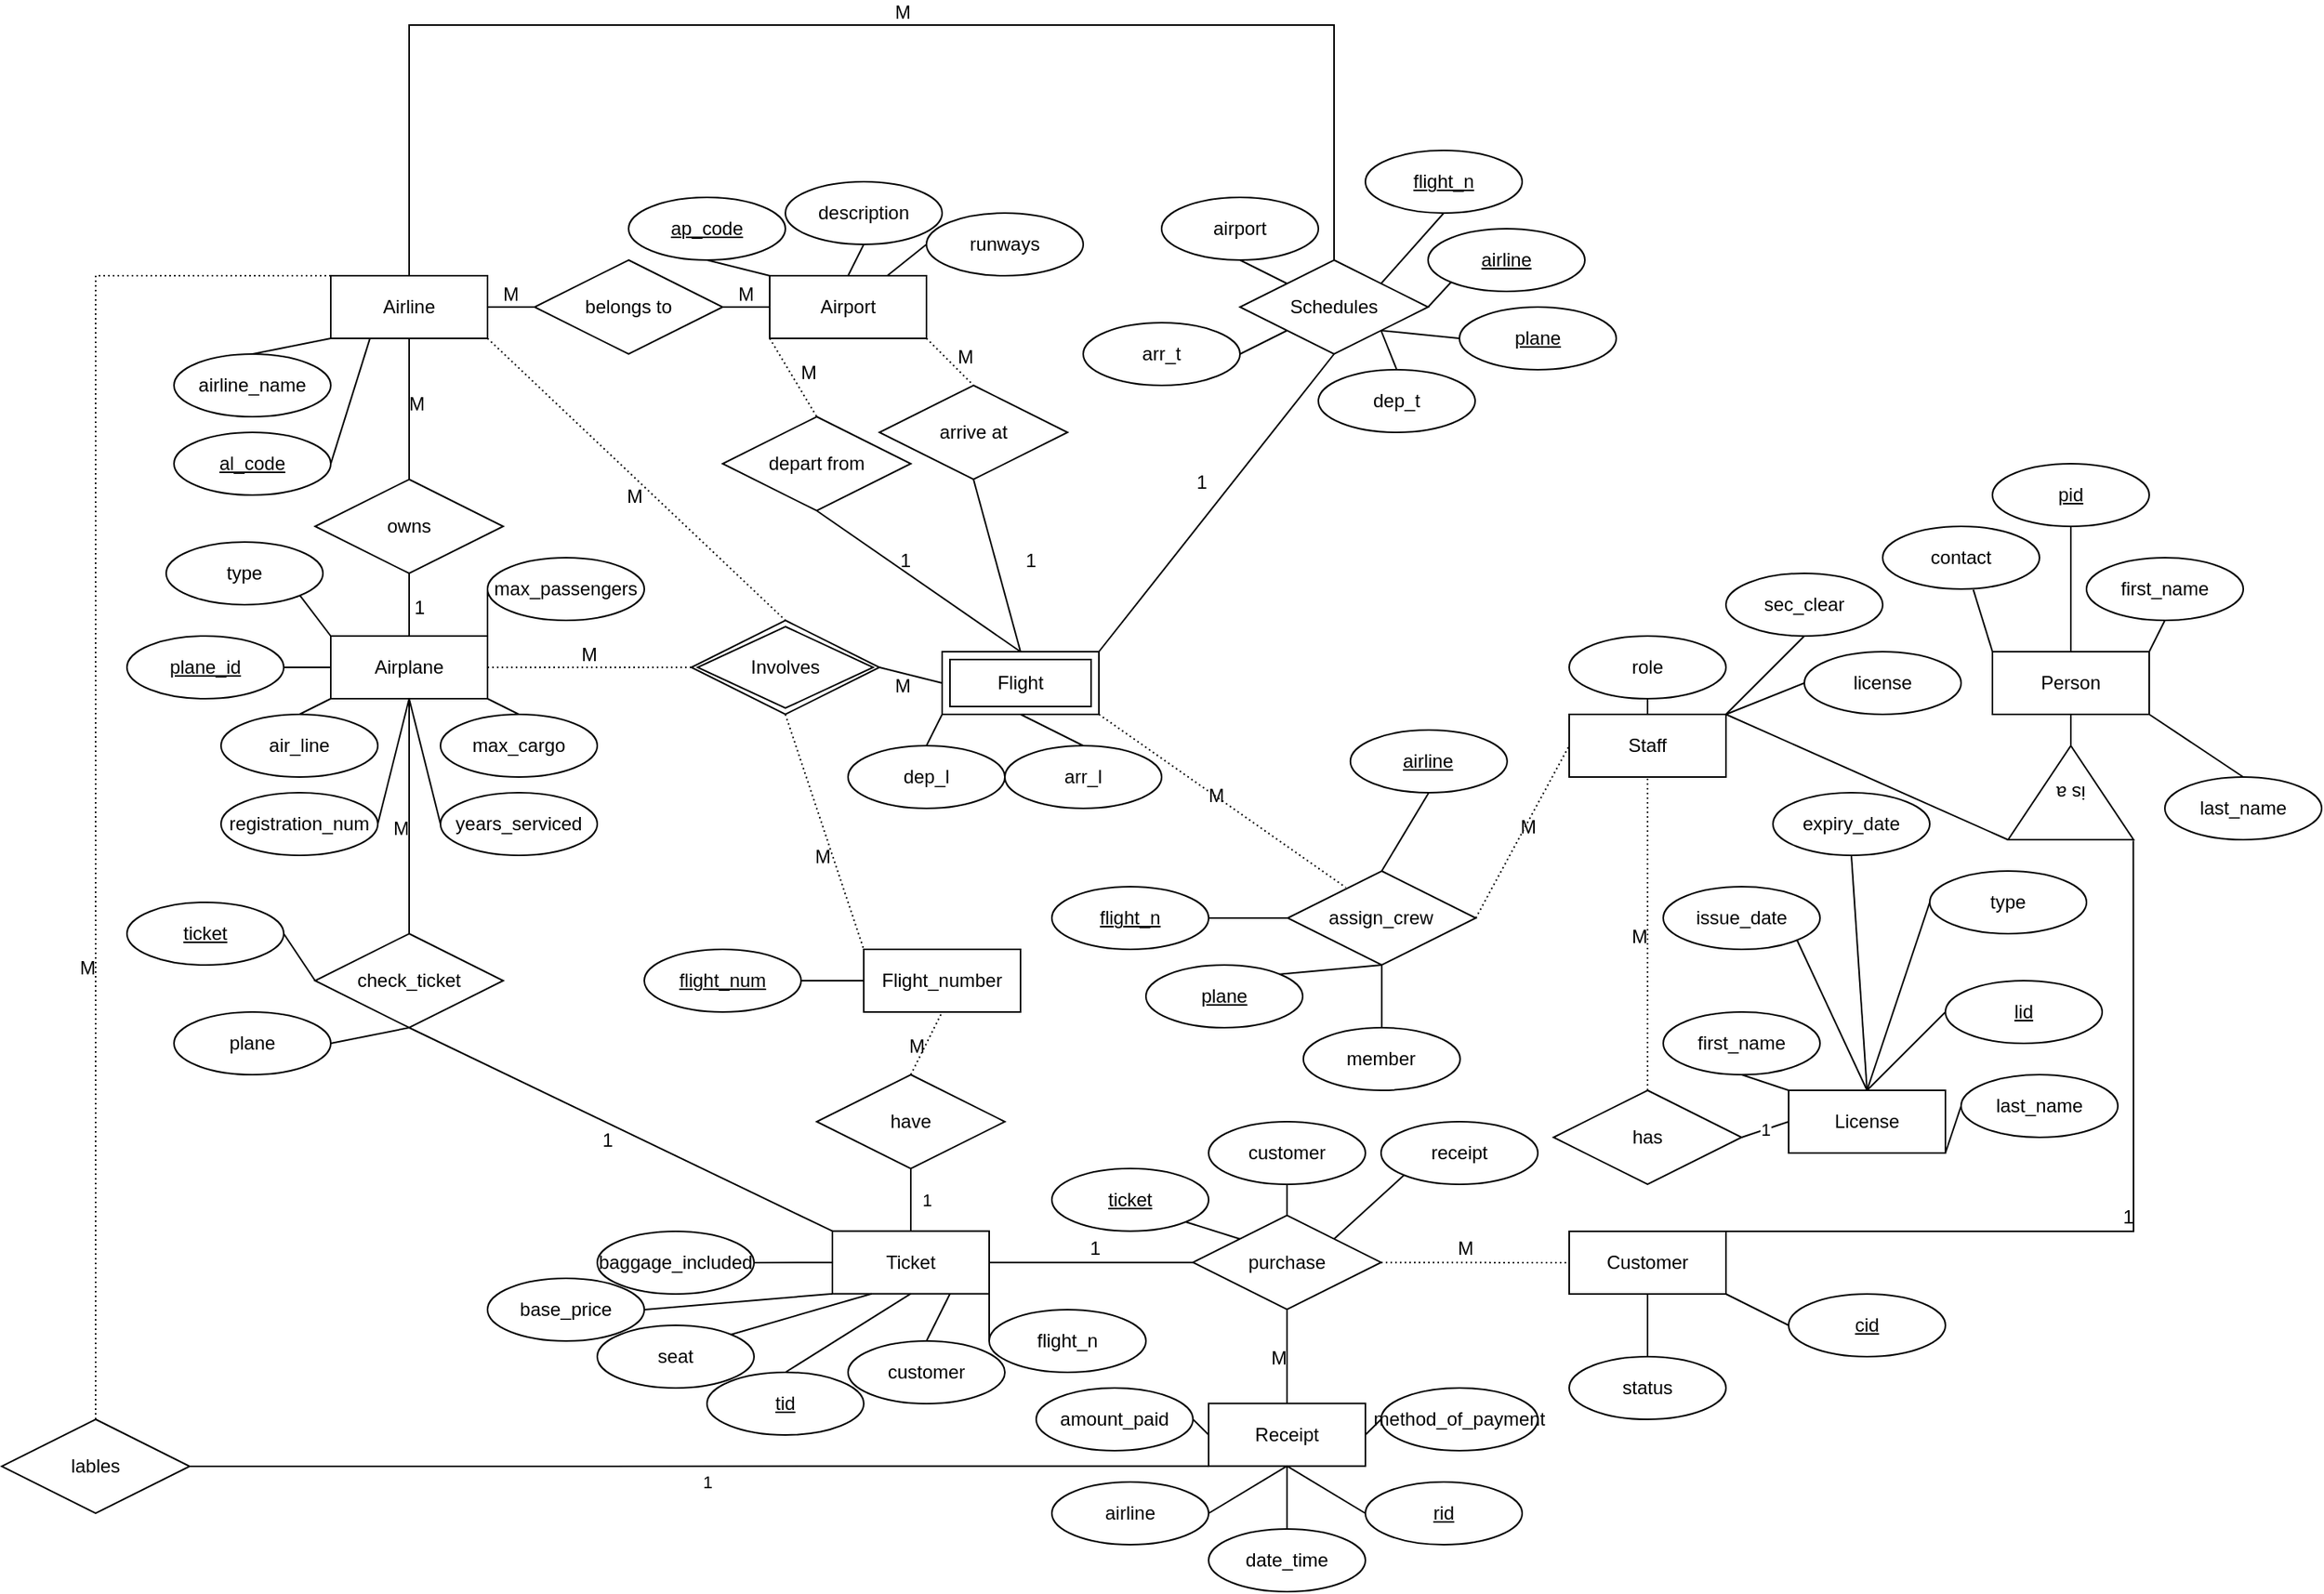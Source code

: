 <mxfile version="20.8.20" type="github">
  <diagram id="R2lEEEUBdFMjLlhIrx00" name="Page-1">
    <mxGraphModel dx="1826" dy="527" grid="1" gridSize="10" guides="1" tooltips="1" connect="1" arrows="1" fold="1" page="1" pageScale="1" pageWidth="850" pageHeight="1100" math="0" shadow="0" extFonts="Permanent Marker^https://fonts.googleapis.com/css?family=Permanent+Marker">
      <root>
        <mxCell id="0" />
        <mxCell id="1" parent="0" />
        <mxCell id="DPA5Kg4C4uu_E68mrYAT-11" value="Airline" style="whiteSpace=wrap;html=1;align=center;" vertex="1" parent="1">
          <mxGeometry x="-370" y="440" width="100" height="40" as="geometry" />
        </mxCell>
        <mxCell id="DPA5Kg4C4uu_E68mrYAT-13" value="Receipt" style="whiteSpace=wrap;html=1;align=center;" vertex="1" parent="1">
          <mxGeometry x="190" y="1159.85" width="100" height="40" as="geometry" />
        </mxCell>
        <mxCell id="DPA5Kg4C4uu_E68mrYAT-14" value="Airplane" style="whiteSpace=wrap;html=1;align=center;" vertex="1" parent="1">
          <mxGeometry x="-370" y="670" width="100" height="40" as="geometry" />
        </mxCell>
        <mxCell id="DPA5Kg4C4uu_E68mrYAT-15" value="Ticket" style="whiteSpace=wrap;html=1;align=center;" vertex="1" parent="1">
          <mxGeometry x="-50" y="1049.85" width="100" height="40" as="geometry" />
        </mxCell>
        <mxCell id="DPA5Kg4C4uu_E68mrYAT-17" value="Staff" style="whiteSpace=wrap;html=1;align=center;" vertex="1" parent="1">
          <mxGeometry x="420" y="720" width="100" height="40" as="geometry" />
        </mxCell>
        <mxCell id="DPA5Kg4C4uu_E68mrYAT-18" value="Person" style="whiteSpace=wrap;html=1;align=center;" vertex="1" parent="1">
          <mxGeometry x="690" y="680" width="100" height="40" as="geometry" />
        </mxCell>
        <mxCell id="DPA5Kg4C4uu_E68mrYAT-19" value="Customer" style="whiteSpace=wrap;html=1;align=center;" vertex="1" parent="1">
          <mxGeometry x="420" y="1050" width="100" height="40" as="geometry" />
        </mxCell>
        <mxCell id="DPA5Kg4C4uu_E68mrYAT-20" value="License" style="whiteSpace=wrap;html=1;align=center;" vertex="1" parent="1">
          <mxGeometry x="560" y="960" width="100" height="40" as="geometry" />
        </mxCell>
        <mxCell id="DPA5Kg4C4uu_E68mrYAT-21" value="is a" style="triangle;whiteSpace=wrap;html=1;direction=south;rotation=-180;" vertex="1" parent="1">
          <mxGeometry x="700" y="740" width="80" height="60" as="geometry" />
        </mxCell>
        <mxCell id="DPA5Kg4C4uu_E68mrYAT-22" value="" style="endArrow=none;html=1;rounded=0;exitX=0.5;exitY=1;exitDx=0;exitDy=0;entryX=1;entryY=0.5;entryDx=0;entryDy=0;" edge="1" parent="1" source="DPA5Kg4C4uu_E68mrYAT-18" target="DPA5Kg4C4uu_E68mrYAT-21">
          <mxGeometry relative="1" as="geometry">
            <mxPoint x="740" y="710" as="sourcePoint" />
            <mxPoint x="690" y="840" as="targetPoint" />
          </mxGeometry>
        </mxCell>
        <mxCell id="DPA5Kg4C4uu_E68mrYAT-23" value="" style="endArrow=none;html=1;rounded=0;exitX=1;exitY=0;exitDx=0;exitDy=0;entryX=-0.01;entryY=0.998;entryDx=0;entryDy=0;entryPerimeter=0;" edge="1" parent="1" source="DPA5Kg4C4uu_E68mrYAT-19" target="DPA5Kg4C4uu_E68mrYAT-21">
          <mxGeometry relative="1" as="geometry">
            <mxPoint x="540" y="898.89" as="sourcePoint" />
            <mxPoint x="700" y="898.89" as="targetPoint" />
            <Array as="points">
              <mxPoint x="780" y="1050" />
            </Array>
          </mxGeometry>
        </mxCell>
        <mxCell id="DPA5Kg4C4uu_E68mrYAT-27" value="" style="endArrow=none;html=1;rounded=0;entryX=1;entryY=0;entryDx=0;entryDy=0;exitX=0;exitY=-0.002;exitDx=0;exitDy=0;exitPerimeter=0;" edge="1" parent="1" source="DPA5Kg4C4uu_E68mrYAT-21" target="DPA5Kg4C4uu_E68mrYAT-17">
          <mxGeometry relative="1" as="geometry">
            <mxPoint x="790" y="719.05" as="sourcePoint" />
            <mxPoint x="950" y="719.05" as="targetPoint" />
          </mxGeometry>
        </mxCell>
        <mxCell id="DPA5Kg4C4uu_E68mrYAT-29" value="" style="endArrow=none;html=1;rounded=0;dashed=1;dashPattern=1 2;entryX=0.5;entryY=1;entryDx=0;entryDy=0;exitX=0.5;exitY=0;exitDx=0;exitDy=0;" edge="1" parent="1" source="DPA5Kg4C4uu_E68mrYAT-31" target="DPA5Kg4C4uu_E68mrYAT-17">
          <mxGeometry relative="1" as="geometry">
            <mxPoint x="90" y="990" as="sourcePoint" />
            <mxPoint x="250" y="990" as="targetPoint" />
          </mxGeometry>
        </mxCell>
        <mxCell id="DPA5Kg4C4uu_E68mrYAT-30" value="M" style="resizable=0;html=1;align=right;verticalAlign=bottom;" connectable="0" vertex="1" parent="DPA5Kg4C4uu_E68mrYAT-29">
          <mxGeometry x="1" relative="1" as="geometry">
            <mxPoint y="110" as="offset" />
          </mxGeometry>
        </mxCell>
        <mxCell id="DPA5Kg4C4uu_E68mrYAT-31" value="has" style="shape=rhombus;perimeter=rhombusPerimeter;whiteSpace=wrap;html=1;align=center;" vertex="1" parent="1">
          <mxGeometry x="410" y="960" width="120" height="60" as="geometry" />
        </mxCell>
        <mxCell id="DPA5Kg4C4uu_E68mrYAT-37" value="1" style="endArrow=none;html=1;rounded=0;entryX=1;entryY=0.5;entryDx=0;entryDy=0;exitX=0;exitY=0.5;exitDx=0;exitDy=0;" edge="1" parent="1" source="DPA5Kg4C4uu_E68mrYAT-20" target="DPA5Kg4C4uu_E68mrYAT-31">
          <mxGeometry relative="1" as="geometry">
            <mxPoint x="170" y="1050" as="sourcePoint" />
            <mxPoint x="330" y="1050" as="targetPoint" />
          </mxGeometry>
        </mxCell>
        <mxCell id="DPA5Kg4C4uu_E68mrYAT-38" value="1" style="resizable=0;html=1;align=right;verticalAlign=bottom;" connectable="0" vertex="1" parent="DPA5Kg4C4uu_E68mrYAT-37">
          <mxGeometry x="1" relative="1" as="geometry">
            <mxPoint x="250" y="60" as="offset" />
          </mxGeometry>
        </mxCell>
        <mxCell id="DPA5Kg4C4uu_E68mrYAT-42" value="owns" style="shape=rhombus;perimeter=rhombusPerimeter;whiteSpace=wrap;html=1;align=center;" vertex="1" parent="1">
          <mxGeometry x="-380" y="570" width="120" height="60" as="geometry" />
        </mxCell>
        <mxCell id="DPA5Kg4C4uu_E68mrYAT-43" value="" style="endArrow=none;html=1;rounded=0;entryX=0.5;entryY=1;entryDx=0;entryDy=0;exitX=0.5;exitY=0;exitDx=0;exitDy=0;" edge="1" parent="1" source="DPA5Kg4C4uu_E68mrYAT-14" target="DPA5Kg4C4uu_E68mrYAT-42">
          <mxGeometry relative="1" as="geometry">
            <mxPoint x="140" y="680" as="sourcePoint" />
            <mxPoint x="-70" y="570" as="targetPoint" />
          </mxGeometry>
        </mxCell>
        <mxCell id="DPA5Kg4C4uu_E68mrYAT-44" value="1" style="resizable=0;html=1;align=right;verticalAlign=bottom;" connectable="0" vertex="1" parent="DPA5Kg4C4uu_E68mrYAT-43">
          <mxGeometry x="1" relative="1" as="geometry">
            <mxPoint x="10" y="30" as="offset" />
          </mxGeometry>
        </mxCell>
        <mxCell id="DPA5Kg4C4uu_E68mrYAT-47" value="" style="endArrow=none;html=1;rounded=0;exitX=1;exitY=0.5;exitDx=0;exitDy=0;entryX=0;entryY=0.5;entryDx=0;entryDy=0;" edge="1" parent="1" source="DPA5Kg4C4uu_E68mrYAT-195" target="DPA5Kg4C4uu_E68mrYAT-196">
          <mxGeometry relative="1" as="geometry">
            <mxPoint x="-60" y="70" as="sourcePoint" />
            <mxPoint x="100" y="70" as="targetPoint" />
          </mxGeometry>
        </mxCell>
        <mxCell id="DPA5Kg4C4uu_E68mrYAT-48" value="M" style="resizable=0;html=1;align=right;verticalAlign=bottom;" connectable="0" vertex="1" parent="DPA5Kg4C4uu_E68mrYAT-47">
          <mxGeometry x="1" relative="1" as="geometry">
            <mxPoint x="-10" as="offset" />
          </mxGeometry>
        </mxCell>
        <mxCell id="DPA5Kg4C4uu_E68mrYAT-54" value="" style="endArrow=none;html=1;rounded=0;entryX=0.5;entryY=0;entryDx=0;entryDy=0;exitX=0.5;exitY=1;exitDx=0;exitDy=0;" edge="1" parent="1" source="DPA5Kg4C4uu_E68mrYAT-11" target="DPA5Kg4C4uu_E68mrYAT-42">
          <mxGeometry relative="1" as="geometry">
            <mxPoint x="-480" y="530" as="sourcePoint" />
            <mxPoint x="-510" y="620" as="targetPoint" />
          </mxGeometry>
        </mxCell>
        <mxCell id="DPA5Kg4C4uu_E68mrYAT-55" value="M" style="resizable=0;html=1;align=right;verticalAlign=bottom;" connectable="0" vertex="1" parent="DPA5Kg4C4uu_E68mrYAT-54">
          <mxGeometry x="1" relative="1" as="geometry">
            <mxPoint x="10" y="-40" as="offset" />
          </mxGeometry>
        </mxCell>
        <mxCell id="DPA5Kg4C4uu_E68mrYAT-58" value="check_ticket" style="shape=rhombus;perimeter=rhombusPerimeter;whiteSpace=wrap;html=1;align=center;" vertex="1" parent="1">
          <mxGeometry x="-380" y="860" width="120" height="60" as="geometry" />
        </mxCell>
        <mxCell id="DPA5Kg4C4uu_E68mrYAT-64" value="" style="endArrow=none;html=1;rounded=0;entryX=0.5;entryY=1;entryDx=0;entryDy=0;exitX=0.5;exitY=0;exitDx=0;exitDy=0;" edge="1" parent="1" source="DPA5Kg4C4uu_E68mrYAT-58" target="DPA5Kg4C4uu_E68mrYAT-14">
          <mxGeometry relative="1" as="geometry">
            <mxPoint x="110" y="420" as="sourcePoint" />
            <mxPoint x="-85" y="590" as="targetPoint" />
          </mxGeometry>
        </mxCell>
        <mxCell id="DPA5Kg4C4uu_E68mrYAT-65" value="M" style="resizable=0;html=1;align=right;verticalAlign=bottom;" connectable="0" vertex="1" parent="DPA5Kg4C4uu_E68mrYAT-64">
          <mxGeometry x="1" relative="1" as="geometry">
            <mxPoint y="91" as="offset" />
          </mxGeometry>
        </mxCell>
        <mxCell id="DPA5Kg4C4uu_E68mrYAT-86" value="purchase" style="shape=rhombus;perimeter=rhombusPerimeter;whiteSpace=wrap;html=1;align=center;" vertex="1" parent="1">
          <mxGeometry x="180" y="1039.85" width="120" height="60" as="geometry" />
        </mxCell>
        <mxCell id="DPA5Kg4C4uu_E68mrYAT-89" value="" style="endArrow=none;html=1;rounded=0;dashed=1;dashPattern=1 2;exitX=1;exitY=0.5;exitDx=0;exitDy=0;entryX=0;entryY=0.5;entryDx=0;entryDy=0;" edge="1" parent="1" source="DPA5Kg4C4uu_E68mrYAT-86" target="DPA5Kg4C4uu_E68mrYAT-19">
          <mxGeometry relative="1" as="geometry">
            <mxPoint x="450" y="1180" as="sourcePoint" />
            <mxPoint x="530" y="1130" as="targetPoint" />
          </mxGeometry>
        </mxCell>
        <mxCell id="DPA5Kg4C4uu_E68mrYAT-90" value="M" style="resizable=0;html=1;align=right;verticalAlign=bottom;" connectable="0" vertex="1" parent="DPA5Kg4C4uu_E68mrYAT-89">
          <mxGeometry x="1" relative="1" as="geometry">
            <mxPoint x="-60" as="offset" />
          </mxGeometry>
        </mxCell>
        <mxCell id="DPA5Kg4C4uu_E68mrYAT-91" value="" style="endArrow=none;html=1;rounded=0;exitX=0.5;exitY=1;exitDx=0;exitDy=0;entryX=0.5;entryY=0;entryDx=0;entryDy=0;" edge="1" parent="1" source="DPA5Kg4C4uu_E68mrYAT-86" target="DPA5Kg4C4uu_E68mrYAT-13">
          <mxGeometry relative="1" as="geometry">
            <mxPoint x="-190" y="1009.85" as="sourcePoint" />
            <mxPoint x="-190" y="1049.85" as="targetPoint" />
          </mxGeometry>
        </mxCell>
        <mxCell id="DPA5Kg4C4uu_E68mrYAT-92" value="M" style="resizable=0;html=1;align=right;verticalAlign=bottom;" connectable="0" vertex="1" parent="DPA5Kg4C4uu_E68mrYAT-91">
          <mxGeometry x="1" relative="1" as="geometry">
            <mxPoint y="-20" as="offset" />
          </mxGeometry>
        </mxCell>
        <mxCell id="DPA5Kg4C4uu_E68mrYAT-99" value="" style="endArrow=none;html=1;rounded=0;exitX=0;exitY=0.5;exitDx=0;exitDy=0;entryX=1;entryY=0.5;entryDx=0;entryDy=0;" edge="1" parent="1" source="DPA5Kg4C4uu_E68mrYAT-195" target="DPA5Kg4C4uu_E68mrYAT-11">
          <mxGeometry relative="1" as="geometry">
            <mxPoint x="290" y="-100" as="sourcePoint" />
            <mxPoint x="-490" y="120" as="targetPoint" />
          </mxGeometry>
        </mxCell>
        <mxCell id="DPA5Kg4C4uu_E68mrYAT-100" value="M" style="resizable=0;html=1;align=right;verticalAlign=bottom;" connectable="0" vertex="1" parent="DPA5Kg4C4uu_E68mrYAT-99">
          <mxGeometry x="1" relative="1" as="geometry">
            <mxPoint x="20" as="offset" />
          </mxGeometry>
        </mxCell>
        <mxCell id="DPA5Kg4C4uu_E68mrYAT-114" value="lid" style="ellipse;whiteSpace=wrap;html=1;align=center;fontStyle=4;" vertex="1" parent="1">
          <mxGeometry x="660" y="890" width="100" height="40" as="geometry" />
        </mxCell>
        <mxCell id="DPA5Kg4C4uu_E68mrYAT-115" value="pid" style="ellipse;whiteSpace=wrap;html=1;align=center;fontStyle=4;" vertex="1" parent="1">
          <mxGeometry x="690" y="560" width="100" height="40" as="geometry" />
        </mxCell>
        <mxCell id="DPA5Kg4C4uu_E68mrYAT-116" value="first_name" style="ellipse;whiteSpace=wrap;html=1;align=center;" vertex="1" parent="1">
          <mxGeometry x="480" y="910" width="100" height="40" as="geometry" />
        </mxCell>
        <mxCell id="DPA5Kg4C4uu_E68mrYAT-117" value="last_name" style="ellipse;whiteSpace=wrap;html=1;align=center;" vertex="1" parent="1">
          <mxGeometry x="670" y="950" width="100" height="40" as="geometry" />
        </mxCell>
        <mxCell id="DPA5Kg4C4uu_E68mrYAT-118" value="type" style="ellipse;whiteSpace=wrap;html=1;align=center;" vertex="1" parent="1">
          <mxGeometry x="650" y="820" width="100" height="40" as="geometry" />
        </mxCell>
        <mxCell id="DPA5Kg4C4uu_E68mrYAT-119" value="expiry_date" style="ellipse;whiteSpace=wrap;html=1;align=center;" vertex="1" parent="1">
          <mxGeometry x="550" y="770" width="100" height="40" as="geometry" />
        </mxCell>
        <mxCell id="DPA5Kg4C4uu_E68mrYAT-120" value="issue_date" style="ellipse;whiteSpace=wrap;html=1;align=center;" vertex="1" parent="1">
          <mxGeometry x="480" y="830" width="100" height="40" as="geometry" />
        </mxCell>
        <mxCell id="DPA5Kg4C4uu_E68mrYAT-121" value="" style="endArrow=none;html=1;rounded=0;entryX=0.5;entryY=0;entryDx=0;entryDy=0;exitX=1;exitY=1;exitDx=0;exitDy=0;" edge="1" parent="1" source="DPA5Kg4C4uu_E68mrYAT-120" target="DPA5Kg4C4uu_E68mrYAT-20">
          <mxGeometry relative="1" as="geometry">
            <mxPoint x="530" y="870" as="sourcePoint" />
            <mxPoint x="440" y="870" as="targetPoint" />
          </mxGeometry>
        </mxCell>
        <mxCell id="DPA5Kg4C4uu_E68mrYAT-122" value="" style="endArrow=none;html=1;rounded=0;exitX=0.5;exitY=1;exitDx=0;exitDy=0;entryX=0.5;entryY=0;entryDx=0;entryDy=0;" edge="1" parent="1" source="DPA5Kg4C4uu_E68mrYAT-119" target="DPA5Kg4C4uu_E68mrYAT-20">
          <mxGeometry relative="1" as="geometry">
            <mxPoint x="280" y="870" as="sourcePoint" />
            <mxPoint x="440" y="870" as="targetPoint" />
          </mxGeometry>
        </mxCell>
        <mxCell id="DPA5Kg4C4uu_E68mrYAT-123" value="" style="endArrow=none;html=1;rounded=0;exitX=0.5;exitY=1;exitDx=0;exitDy=0;entryX=0;entryY=0;entryDx=0;entryDy=0;" edge="1" parent="1" source="DPA5Kg4C4uu_E68mrYAT-116" target="DPA5Kg4C4uu_E68mrYAT-20">
          <mxGeometry relative="1" as="geometry">
            <mxPoint x="280" y="870" as="sourcePoint" />
            <mxPoint x="440" y="870" as="targetPoint" />
          </mxGeometry>
        </mxCell>
        <mxCell id="DPA5Kg4C4uu_E68mrYAT-124" value="" style="endArrow=none;html=1;rounded=0;exitX=0;exitY=0.5;exitDx=0;exitDy=0;entryX=0.5;entryY=0;entryDx=0;entryDy=0;" edge="1" parent="1" source="DPA5Kg4C4uu_E68mrYAT-118" target="DPA5Kg4C4uu_E68mrYAT-20">
          <mxGeometry relative="1" as="geometry">
            <mxPoint x="280" y="870" as="sourcePoint" />
            <mxPoint x="440" y="870" as="targetPoint" />
          </mxGeometry>
        </mxCell>
        <mxCell id="DPA5Kg4C4uu_E68mrYAT-125" value="" style="endArrow=none;html=1;rounded=0;exitX=0;exitY=0.5;exitDx=0;exitDy=0;entryX=0.5;entryY=0;entryDx=0;entryDy=0;" edge="1" parent="1" source="DPA5Kg4C4uu_E68mrYAT-114" target="DPA5Kg4C4uu_E68mrYAT-20">
          <mxGeometry relative="1" as="geometry">
            <mxPoint x="280" y="870" as="sourcePoint" />
            <mxPoint x="440" y="870" as="targetPoint" />
          </mxGeometry>
        </mxCell>
        <mxCell id="DPA5Kg4C4uu_E68mrYAT-126" value="" style="endArrow=none;html=1;rounded=0;entryX=0;entryY=0.5;entryDx=0;entryDy=0;exitX=1;exitY=1;exitDx=0;exitDy=0;" edge="1" parent="1" source="DPA5Kg4C4uu_E68mrYAT-20" target="DPA5Kg4C4uu_E68mrYAT-117">
          <mxGeometry relative="1" as="geometry">
            <mxPoint x="280" y="870" as="sourcePoint" />
            <mxPoint x="440" y="870" as="targetPoint" />
          </mxGeometry>
        </mxCell>
        <mxCell id="DPA5Kg4C4uu_E68mrYAT-127" value="" style="endArrow=none;html=1;rounded=0;entryX=0.5;entryY=0;entryDx=0;entryDy=0;exitX=0.5;exitY=1;exitDx=0;exitDy=0;" edge="1" parent="1" source="DPA5Kg4C4uu_E68mrYAT-115" target="DPA5Kg4C4uu_E68mrYAT-18">
          <mxGeometry relative="1" as="geometry">
            <mxPoint x="280" y="820" as="sourcePoint" />
            <mxPoint x="440" y="820" as="targetPoint" />
          </mxGeometry>
        </mxCell>
        <mxCell id="DPA5Kg4C4uu_E68mrYAT-128" value="first_name" style="ellipse;whiteSpace=wrap;html=1;align=center;" vertex="1" parent="1">
          <mxGeometry x="750" y="620" width="100" height="40" as="geometry" />
        </mxCell>
        <mxCell id="DPA5Kg4C4uu_E68mrYAT-129" value="last_name" style="ellipse;whiteSpace=wrap;html=1;align=center;" vertex="1" parent="1">
          <mxGeometry x="800" y="760" width="100" height="40" as="geometry" />
        </mxCell>
        <mxCell id="DPA5Kg4C4uu_E68mrYAT-130" value="" style="endArrow=none;html=1;rounded=0;entryX=0.5;entryY=1;entryDx=0;entryDy=0;exitX=1;exitY=0;exitDx=0;exitDy=0;" edge="1" parent="1" source="DPA5Kg4C4uu_E68mrYAT-18" target="DPA5Kg4C4uu_E68mrYAT-128">
          <mxGeometry relative="1" as="geometry">
            <mxPoint x="775" y="594" as="sourcePoint" />
            <mxPoint x="440" y="720" as="targetPoint" />
          </mxGeometry>
        </mxCell>
        <mxCell id="DPA5Kg4C4uu_E68mrYAT-131" value="" style="endArrow=none;html=1;rounded=0;entryX=1;entryY=1;entryDx=0;entryDy=0;exitX=0.5;exitY=0;exitDx=0;exitDy=0;" edge="1" parent="1" source="DPA5Kg4C4uu_E68mrYAT-129" target="DPA5Kg4C4uu_E68mrYAT-18">
          <mxGeometry relative="1" as="geometry">
            <mxPoint x="870" y="740" as="sourcePoint" />
            <mxPoint x="440" y="720" as="targetPoint" />
          </mxGeometry>
        </mxCell>
        <mxCell id="DPA5Kg4C4uu_E68mrYAT-132" value="cid" style="ellipse;whiteSpace=wrap;html=1;align=center;fontStyle=4;" vertex="1" parent="1">
          <mxGeometry x="560" y="1090" width="100" height="40" as="geometry" />
        </mxCell>
        <mxCell id="DPA5Kg4C4uu_E68mrYAT-133" value="status" style="ellipse;whiteSpace=wrap;html=1;align=center;" vertex="1" parent="1">
          <mxGeometry x="420" y="1130" width="100" height="40" as="geometry" />
        </mxCell>
        <mxCell id="DPA5Kg4C4uu_E68mrYAT-134" value="" style="endArrow=none;html=1;rounded=0;entryX=0.5;entryY=1;entryDx=0;entryDy=0;exitX=0.5;exitY=0;exitDx=0;exitDy=0;" edge="1" parent="1" source="DPA5Kg4C4uu_E68mrYAT-133" target="DPA5Kg4C4uu_E68mrYAT-19">
          <mxGeometry relative="1" as="geometry">
            <mxPoint x="280" y="1110" as="sourcePoint" />
            <mxPoint x="440" y="1110" as="targetPoint" />
          </mxGeometry>
        </mxCell>
        <mxCell id="DPA5Kg4C4uu_E68mrYAT-135" value="" style="endArrow=none;html=1;rounded=0;entryX=1;entryY=1;entryDx=0;entryDy=0;exitX=0;exitY=0.5;exitDx=0;exitDy=0;" edge="1" parent="1" source="DPA5Kg4C4uu_E68mrYAT-132" target="DPA5Kg4C4uu_E68mrYAT-19">
          <mxGeometry relative="1" as="geometry">
            <mxPoint x="290" y="1110" as="sourcePoint" />
            <mxPoint x="450" y="1110" as="targetPoint" />
          </mxGeometry>
        </mxCell>
        <mxCell id="DPA5Kg4C4uu_E68mrYAT-136" value="rid" style="ellipse;whiteSpace=wrap;html=1;align=center;fontStyle=4;" vertex="1" parent="1">
          <mxGeometry x="290" y="1210" width="100" height="40" as="geometry" />
        </mxCell>
        <mxCell id="DPA5Kg4C4uu_E68mrYAT-138" value="date_time" style="ellipse;whiteSpace=wrap;html=1;align=center;" vertex="1" parent="1">
          <mxGeometry x="190" y="1240" width="100" height="40" as="geometry" />
        </mxCell>
        <mxCell id="DPA5Kg4C4uu_E68mrYAT-139" value="airline" style="ellipse;whiteSpace=wrap;html=1;align=center;" vertex="1" parent="1">
          <mxGeometry x="90" y="1210" width="100" height="40" as="geometry" />
        </mxCell>
        <mxCell id="DPA5Kg4C4uu_E68mrYAT-140" value="amount_paid" style="ellipse;whiteSpace=wrap;html=1;align=center;" vertex="1" parent="1">
          <mxGeometry x="80" y="1150" width="100" height="40" as="geometry" />
        </mxCell>
        <mxCell id="DPA5Kg4C4uu_E68mrYAT-141" value="method_of_payment" style="ellipse;whiteSpace=wrap;html=1;align=center;" vertex="1" parent="1">
          <mxGeometry x="300" y="1150" width="100" height="40" as="geometry" />
        </mxCell>
        <mxCell id="DPA5Kg4C4uu_E68mrYAT-142" value="" style="endArrow=none;html=1;rounded=0;exitX=1;exitY=0.5;exitDx=0;exitDy=0;entryX=0;entryY=0.5;entryDx=0;entryDy=0;" edge="1" parent="1" source="DPA5Kg4C4uu_E68mrYAT-140" target="DPA5Kg4C4uu_E68mrYAT-13">
          <mxGeometry relative="1" as="geometry">
            <mxPoint x="290" y="1110" as="sourcePoint" />
            <mxPoint x="450" y="1110" as="targetPoint" />
          </mxGeometry>
        </mxCell>
        <mxCell id="DPA5Kg4C4uu_E68mrYAT-143" value="" style="endArrow=none;html=1;rounded=0;exitX=1;exitY=0.5;exitDx=0;exitDy=0;entryX=0.5;entryY=1;entryDx=0;entryDy=0;" edge="1" parent="1" source="DPA5Kg4C4uu_E68mrYAT-139" target="DPA5Kg4C4uu_E68mrYAT-13">
          <mxGeometry relative="1" as="geometry">
            <mxPoint x="290" y="1110" as="sourcePoint" />
            <mxPoint x="450" y="1110" as="targetPoint" />
          </mxGeometry>
        </mxCell>
        <mxCell id="DPA5Kg4C4uu_E68mrYAT-144" value="" style="endArrow=none;html=1;rounded=0;exitX=0.5;exitY=0;exitDx=0;exitDy=0;entryX=0.5;entryY=1;entryDx=0;entryDy=0;" edge="1" parent="1" source="DPA5Kg4C4uu_E68mrYAT-138" target="DPA5Kg4C4uu_E68mrYAT-13">
          <mxGeometry relative="1" as="geometry">
            <mxPoint x="290" y="1110" as="sourcePoint" />
            <mxPoint x="450" y="1110" as="targetPoint" />
          </mxGeometry>
        </mxCell>
        <mxCell id="DPA5Kg4C4uu_E68mrYAT-145" value="" style="endArrow=none;html=1;rounded=0;exitX=0;exitY=0.5;exitDx=0;exitDy=0;entryX=0.5;entryY=1;entryDx=0;entryDy=0;" edge="1" parent="1" source="DPA5Kg4C4uu_E68mrYAT-136" target="DPA5Kg4C4uu_E68mrYAT-13">
          <mxGeometry relative="1" as="geometry">
            <mxPoint x="290" y="1110" as="sourcePoint" />
            <mxPoint x="450" y="1110" as="targetPoint" />
          </mxGeometry>
        </mxCell>
        <mxCell id="DPA5Kg4C4uu_E68mrYAT-146" value="" style="endArrow=none;html=1;rounded=0;exitX=0;exitY=0.5;exitDx=0;exitDy=0;entryX=1;entryY=0.5;entryDx=0;entryDy=0;" edge="1" parent="1" source="DPA5Kg4C4uu_E68mrYAT-141" target="DPA5Kg4C4uu_E68mrYAT-13">
          <mxGeometry relative="1" as="geometry">
            <mxPoint x="290" y="1110" as="sourcePoint" />
            <mxPoint x="450" y="1110" as="targetPoint" />
          </mxGeometry>
        </mxCell>
        <mxCell id="DPA5Kg4C4uu_E68mrYAT-147" value="license" style="ellipse;whiteSpace=wrap;html=1;align=center;" vertex="1" parent="1">
          <mxGeometry x="570" y="680" width="100" height="40" as="geometry" />
        </mxCell>
        <mxCell id="DPA5Kg4C4uu_E68mrYAT-149" value="sec_clear" style="ellipse;whiteSpace=wrap;html=1;align=center;" vertex="1" parent="1">
          <mxGeometry x="520" y="630" width="100" height="40" as="geometry" />
        </mxCell>
        <mxCell id="DPA5Kg4C4uu_E68mrYAT-150" value="role" style="ellipse;whiteSpace=wrap;html=1;align=center;" vertex="1" parent="1">
          <mxGeometry x="420" y="670" width="100" height="40" as="geometry" />
        </mxCell>
        <mxCell id="DPA5Kg4C4uu_E68mrYAT-151" value="" style="endArrow=none;html=1;rounded=0;exitX=0.5;exitY=1;exitDx=0;exitDy=0;entryX=0.5;entryY=0;entryDx=0;entryDy=0;" edge="1" parent="1" source="DPA5Kg4C4uu_E68mrYAT-150" target="DPA5Kg4C4uu_E68mrYAT-17">
          <mxGeometry relative="1" as="geometry">
            <mxPoint x="290" y="860" as="sourcePoint" />
            <mxPoint x="450" y="860" as="targetPoint" />
          </mxGeometry>
        </mxCell>
        <mxCell id="DPA5Kg4C4uu_E68mrYAT-152" value="" style="endArrow=none;html=1;rounded=0;exitX=0.5;exitY=1;exitDx=0;exitDy=0;entryX=1;entryY=0;entryDx=0;entryDy=0;" edge="1" parent="1" source="DPA5Kg4C4uu_E68mrYAT-149" target="DPA5Kg4C4uu_E68mrYAT-17">
          <mxGeometry relative="1" as="geometry">
            <mxPoint x="290" y="860" as="sourcePoint" />
            <mxPoint x="450" y="860" as="targetPoint" />
          </mxGeometry>
        </mxCell>
        <mxCell id="DPA5Kg4C4uu_E68mrYAT-153" value="" style="endArrow=none;html=1;rounded=0;exitX=0;exitY=0.5;exitDx=0;exitDy=0;entryX=1;entryY=0;entryDx=0;entryDy=0;" edge="1" parent="1" source="DPA5Kg4C4uu_E68mrYAT-147" target="DPA5Kg4C4uu_E68mrYAT-17">
          <mxGeometry relative="1" as="geometry">
            <mxPoint x="290" y="860" as="sourcePoint" />
            <mxPoint x="450" y="860" as="targetPoint" />
          </mxGeometry>
        </mxCell>
        <mxCell id="DPA5Kg4C4uu_E68mrYAT-154" value="" style="endArrow=none;html=1;rounded=0;entryX=1;entryY=0.5;entryDx=0;entryDy=0;exitX=0;exitY=0.5;exitDx=0;exitDy=0;" edge="1" parent="1" source="DPA5Kg4C4uu_E68mrYAT-86" target="DPA5Kg4C4uu_E68mrYAT-15">
          <mxGeometry relative="1" as="geometry">
            <mxPoint x="240" y="880" as="sourcePoint" />
            <mxPoint x="280" y="785" as="targetPoint" />
          </mxGeometry>
        </mxCell>
        <mxCell id="DPA5Kg4C4uu_E68mrYAT-155" value="1" style="resizable=0;html=1;align=right;verticalAlign=bottom;" connectable="0" vertex="1" parent="DPA5Kg4C4uu_E68mrYAT-154">
          <mxGeometry x="1" relative="1" as="geometry">
            <mxPoint x="71" as="offset" />
          </mxGeometry>
        </mxCell>
        <mxCell id="DPA5Kg4C4uu_E68mrYAT-156" value="tid" style="ellipse;whiteSpace=wrap;html=1;align=center;fontStyle=4;" vertex="1" parent="1">
          <mxGeometry x="-130" y="1140" width="100" height="40" as="geometry" />
        </mxCell>
        <mxCell id="DPA5Kg4C4uu_E68mrYAT-157" value="flight_n" style="ellipse;whiteSpace=wrap;html=1;align=center;" vertex="1" parent="1">
          <mxGeometry x="50" y="1100" width="100" height="40" as="geometry" />
        </mxCell>
        <mxCell id="DPA5Kg4C4uu_E68mrYAT-158" value="customer" style="ellipse;whiteSpace=wrap;html=1;align=center;" vertex="1" parent="1">
          <mxGeometry x="-40" y="1120" width="100" height="40" as="geometry" />
        </mxCell>
        <mxCell id="DPA5Kg4C4uu_E68mrYAT-159" value="seat" style="ellipse;whiteSpace=wrap;html=1;align=center;" vertex="1" parent="1">
          <mxGeometry x="-200" y="1110" width="100" height="40" as="geometry" />
        </mxCell>
        <mxCell id="DPA5Kg4C4uu_E68mrYAT-160" value="baggage_included" style="ellipse;whiteSpace=wrap;html=1;align=center;" vertex="1" parent="1">
          <mxGeometry x="-200" y="1050" width="100" height="40" as="geometry" />
        </mxCell>
        <mxCell id="DPA5Kg4C4uu_E68mrYAT-161" value="" style="endArrow=none;html=1;rounded=0;exitX=1;exitY=1;exitDx=0;exitDy=0;entryX=0;entryY=0.5;entryDx=0;entryDy=0;" edge="1" parent="1" source="DPA5Kg4C4uu_E68mrYAT-15" target="DPA5Kg4C4uu_E68mrYAT-157">
          <mxGeometry relative="1" as="geometry">
            <mxPoint x="290" y="1140" as="sourcePoint" />
            <mxPoint x="450" y="1140" as="targetPoint" />
          </mxGeometry>
        </mxCell>
        <mxCell id="DPA5Kg4C4uu_E68mrYAT-162" value="" style="endArrow=none;html=1;rounded=0;exitX=0.5;exitY=1;exitDx=0;exitDy=0;entryX=0.5;entryY=0;entryDx=0;entryDy=0;" edge="1" parent="1" source="DPA5Kg4C4uu_E68mrYAT-15" target="DPA5Kg4C4uu_E68mrYAT-156">
          <mxGeometry relative="1" as="geometry">
            <mxPoint x="290" y="1140" as="sourcePoint" />
            <mxPoint x="450" y="1140" as="targetPoint" />
          </mxGeometry>
        </mxCell>
        <mxCell id="DPA5Kg4C4uu_E68mrYAT-163" value="" style="endArrow=none;html=1;rounded=0;exitX=0.25;exitY=1;exitDx=0;exitDy=0;entryX=1;entryY=0;entryDx=0;entryDy=0;" edge="1" parent="1" source="DPA5Kg4C4uu_E68mrYAT-15" target="DPA5Kg4C4uu_E68mrYAT-159">
          <mxGeometry relative="1" as="geometry">
            <mxPoint x="290" y="1140" as="sourcePoint" />
            <mxPoint x="450" y="1140" as="targetPoint" />
          </mxGeometry>
        </mxCell>
        <mxCell id="DPA5Kg4C4uu_E68mrYAT-165" value="" style="endArrow=none;html=1;rounded=0;exitX=0;exitY=0.5;exitDx=0;exitDy=0;entryX=1;entryY=0.5;entryDx=0;entryDy=0;" edge="1" parent="1" source="DPA5Kg4C4uu_E68mrYAT-15" target="DPA5Kg4C4uu_E68mrYAT-160">
          <mxGeometry relative="1" as="geometry">
            <mxPoint x="290" y="1140" as="sourcePoint" />
            <mxPoint x="450" y="1140" as="targetPoint" />
          </mxGeometry>
        </mxCell>
        <mxCell id="DPA5Kg4C4uu_E68mrYAT-166" value="base_price" style="ellipse;whiteSpace=wrap;html=1;align=center;" vertex="1" parent="1">
          <mxGeometry x="-270" y="1080" width="100" height="40" as="geometry" />
        </mxCell>
        <mxCell id="DPA5Kg4C4uu_E68mrYAT-168" value="" style="endArrow=none;html=1;rounded=0;exitX=1;exitY=0.5;exitDx=0;exitDy=0;entryX=0;entryY=1;entryDx=0;entryDy=0;" edge="1" parent="1" source="DPA5Kg4C4uu_E68mrYAT-166" target="DPA5Kg4C4uu_E68mrYAT-15">
          <mxGeometry relative="1" as="geometry">
            <mxPoint x="160" y="970" as="sourcePoint" />
            <mxPoint x="320" y="970" as="targetPoint" />
          </mxGeometry>
        </mxCell>
        <mxCell id="DPA5Kg4C4uu_E68mrYAT-169" value="" style="endArrow=none;html=1;rounded=0;exitX=0.75;exitY=1;exitDx=0;exitDy=0;entryX=0.5;entryY=0;entryDx=0;entryDy=0;" edge="1" parent="1" source="DPA5Kg4C4uu_E68mrYAT-15" target="DPA5Kg4C4uu_E68mrYAT-158">
          <mxGeometry relative="1" as="geometry">
            <mxPoint x="160" y="970" as="sourcePoint" />
            <mxPoint x="320" y="970" as="targetPoint" />
          </mxGeometry>
        </mxCell>
        <mxCell id="DPA5Kg4C4uu_E68mrYAT-170" value="plane_id" style="ellipse;whiteSpace=wrap;html=1;align=center;fontStyle=4;" vertex="1" parent="1">
          <mxGeometry x="-500" y="670" width="100" height="40" as="geometry" />
        </mxCell>
        <mxCell id="DPA5Kg4C4uu_E68mrYAT-171" value="registration_num" style="ellipse;whiteSpace=wrap;html=1;align=center;" vertex="1" parent="1">
          <mxGeometry x="-440" y="770" width="100" height="40" as="geometry" />
        </mxCell>
        <mxCell id="DPA5Kg4C4uu_E68mrYAT-172" value="air_line" style="ellipse;whiteSpace=wrap;html=1;align=center;" vertex="1" parent="1">
          <mxGeometry x="-440" y="720" width="100" height="40" as="geometry" />
        </mxCell>
        <mxCell id="DPA5Kg4C4uu_E68mrYAT-173" value="years_serviced" style="ellipse;whiteSpace=wrap;html=1;align=center;" vertex="1" parent="1">
          <mxGeometry x="-300" y="770" width="100" height="40" as="geometry" />
        </mxCell>
        <mxCell id="DPA5Kg4C4uu_E68mrYAT-174" value="max_passengers" style="ellipse;whiteSpace=wrap;html=1;align=center;" vertex="1" parent="1">
          <mxGeometry x="-270" y="620" width="100" height="40" as="geometry" />
        </mxCell>
        <mxCell id="DPA5Kg4C4uu_E68mrYAT-175" value="max_cargo" style="ellipse;whiteSpace=wrap;html=1;align=center;" vertex="1" parent="1">
          <mxGeometry x="-300" y="720" width="100" height="40" as="geometry" />
        </mxCell>
        <mxCell id="DPA5Kg4C4uu_E68mrYAT-177" value="" style="endArrow=none;html=1;rounded=0;exitX=1;exitY=0.5;exitDx=0;exitDy=0;entryX=0;entryY=0.5;entryDx=0;entryDy=0;" edge="1" parent="1" source="DPA5Kg4C4uu_E68mrYAT-170" target="DPA5Kg4C4uu_E68mrYAT-14">
          <mxGeometry relative="1" as="geometry">
            <mxPoint x="-20" y="780" as="sourcePoint" />
            <mxPoint x="140" y="780" as="targetPoint" />
          </mxGeometry>
        </mxCell>
        <mxCell id="DPA5Kg4C4uu_E68mrYAT-178" value="" style="endArrow=none;html=1;rounded=0;exitX=1;exitY=0.5;exitDx=0;exitDy=0;entryX=0;entryY=0.5;entryDx=0;entryDy=0;" edge="1" parent="1" source="DPA5Kg4C4uu_E68mrYAT-14" target="DPA5Kg4C4uu_E68mrYAT-174">
          <mxGeometry relative="1" as="geometry">
            <mxPoint x="-20" y="780" as="sourcePoint" />
            <mxPoint x="140" y="780" as="targetPoint" />
          </mxGeometry>
        </mxCell>
        <mxCell id="DPA5Kg4C4uu_E68mrYAT-179" value="" style="endArrow=none;html=1;rounded=0;exitX=0.5;exitY=0;exitDx=0;exitDy=0;entryX=0;entryY=1;entryDx=0;entryDy=0;" edge="1" parent="1" source="DPA5Kg4C4uu_E68mrYAT-172" target="DPA5Kg4C4uu_E68mrYAT-14">
          <mxGeometry relative="1" as="geometry">
            <mxPoint x="-20" y="780" as="sourcePoint" />
            <mxPoint x="140" y="780" as="targetPoint" />
          </mxGeometry>
        </mxCell>
        <mxCell id="DPA5Kg4C4uu_E68mrYAT-180" value="" style="endArrow=none;html=1;rounded=0;exitX=1;exitY=1;exitDx=0;exitDy=0;entryX=0.5;entryY=0;entryDx=0;entryDy=0;" edge="1" parent="1" source="DPA5Kg4C4uu_E68mrYAT-14" target="DPA5Kg4C4uu_E68mrYAT-175">
          <mxGeometry relative="1" as="geometry">
            <mxPoint x="-20" y="780" as="sourcePoint" />
            <mxPoint x="140" y="780" as="targetPoint" />
          </mxGeometry>
        </mxCell>
        <mxCell id="DPA5Kg4C4uu_E68mrYAT-181" value="" style="endArrow=none;html=1;rounded=0;exitX=1;exitY=0.5;exitDx=0;exitDy=0;entryX=0.5;entryY=1;entryDx=0;entryDy=0;" edge="1" parent="1" source="DPA5Kg4C4uu_E68mrYAT-171" target="DPA5Kg4C4uu_E68mrYAT-14">
          <mxGeometry relative="1" as="geometry">
            <mxPoint x="-20" y="780" as="sourcePoint" />
            <mxPoint x="140" y="780" as="targetPoint" />
          </mxGeometry>
        </mxCell>
        <mxCell id="DPA5Kg4C4uu_E68mrYAT-182" value="" style="endArrow=none;html=1;rounded=0;exitX=0.5;exitY=1;exitDx=0;exitDy=0;entryX=0;entryY=0.5;entryDx=0;entryDy=0;" edge="1" parent="1" source="DPA5Kg4C4uu_E68mrYAT-14" target="DPA5Kg4C4uu_E68mrYAT-173">
          <mxGeometry relative="1" as="geometry">
            <mxPoint x="-20" y="780" as="sourcePoint" />
            <mxPoint x="140" y="780" as="targetPoint" />
          </mxGeometry>
        </mxCell>
        <mxCell id="DPA5Kg4C4uu_E68mrYAT-186" value="al_code" style="ellipse;whiteSpace=wrap;html=1;align=center;fontStyle=4;" vertex="1" parent="1">
          <mxGeometry x="-470" y="540" width="100" height="40" as="geometry" />
        </mxCell>
        <mxCell id="DPA5Kg4C4uu_E68mrYAT-187" value="airline_name" style="ellipse;whiteSpace=wrap;html=1;align=center;" vertex="1" parent="1">
          <mxGeometry x="-470" y="490" width="100" height="40" as="geometry" />
        </mxCell>
        <mxCell id="DPA5Kg4C4uu_E68mrYAT-188" value="" style="endArrow=none;html=1;rounded=0;exitX=0.5;exitY=0;exitDx=0;exitDy=0;entryX=0;entryY=1;entryDx=0;entryDy=0;" edge="1" parent="1" source="DPA5Kg4C4uu_E68mrYAT-187" target="DPA5Kg4C4uu_E68mrYAT-11">
          <mxGeometry relative="1" as="geometry">
            <mxPoint x="-190" y="490" as="sourcePoint" />
            <mxPoint x="-30" y="490" as="targetPoint" />
          </mxGeometry>
        </mxCell>
        <mxCell id="DPA5Kg4C4uu_E68mrYAT-189" value="" style="endArrow=none;html=1;rounded=0;exitX=1;exitY=0.5;exitDx=0;exitDy=0;entryX=0.25;entryY=1;entryDx=0;entryDy=0;" edge="1" parent="1" source="DPA5Kg4C4uu_E68mrYAT-186" target="DPA5Kg4C4uu_E68mrYAT-11">
          <mxGeometry relative="1" as="geometry">
            <mxPoint x="-190" y="490" as="sourcePoint" />
            <mxPoint x="-30" y="490" as="targetPoint" />
          </mxGeometry>
        </mxCell>
        <mxCell id="DPA5Kg4C4uu_E68mrYAT-190" value="lables" style="shape=rhombus;perimeter=rhombusPerimeter;whiteSpace=wrap;html=1;align=center;" vertex="1" parent="1">
          <mxGeometry x="-580" y="1170" width="120" height="60" as="geometry" />
        </mxCell>
        <mxCell id="DPA5Kg4C4uu_E68mrYAT-191" value="" style="endArrow=none;html=1;rounded=0;entryX=0;entryY=1;entryDx=0;entryDy=0;exitX=1;exitY=0.5;exitDx=0;exitDy=0;" edge="1" parent="1" source="DPA5Kg4C4uu_E68mrYAT-190" target="DPA5Kg4C4uu_E68mrYAT-13">
          <mxGeometry relative="1" as="geometry">
            <mxPoint x="-190" y="1230" as="sourcePoint" />
            <mxPoint x="-30" y="1230" as="targetPoint" />
          </mxGeometry>
        </mxCell>
        <mxCell id="DPA5Kg4C4uu_E68mrYAT-192" value="1" style="edgeLabel;html=1;align=center;verticalAlign=middle;resizable=0;points=[];" vertex="1" connectable="0" parent="DPA5Kg4C4uu_E68mrYAT-191">
          <mxGeometry x="-0.099" y="-4" relative="1" as="geometry">
            <mxPoint x="37" y="6" as="offset" />
          </mxGeometry>
        </mxCell>
        <mxCell id="DPA5Kg4C4uu_E68mrYAT-193" value="" style="endArrow=none;html=1;rounded=0;dashed=1;dashPattern=1 2;exitX=0.5;exitY=0;exitDx=0;exitDy=0;entryX=0;entryY=0;entryDx=0;entryDy=0;" edge="1" parent="1" source="DPA5Kg4C4uu_E68mrYAT-190" target="DPA5Kg4C4uu_E68mrYAT-11">
          <mxGeometry relative="1" as="geometry">
            <mxPoint x="-190" y="1160" as="sourcePoint" />
            <mxPoint x="-540" y="710" as="targetPoint" />
            <Array as="points">
              <mxPoint x="-520" y="440" />
            </Array>
          </mxGeometry>
        </mxCell>
        <mxCell id="DPA5Kg4C4uu_E68mrYAT-194" value="M" style="resizable=0;html=1;align=right;verticalAlign=bottom;" connectable="0" vertex="1" parent="DPA5Kg4C4uu_E68mrYAT-193">
          <mxGeometry x="1" relative="1" as="geometry">
            <mxPoint x="-150" y="450" as="offset" />
          </mxGeometry>
        </mxCell>
        <mxCell id="DPA5Kg4C4uu_E68mrYAT-195" value="belongs to" style="shape=rhombus;perimeter=rhombusPerimeter;whiteSpace=wrap;html=1;align=center;" vertex="1" parent="1">
          <mxGeometry x="-240" y="430" width="120" height="60" as="geometry" />
        </mxCell>
        <mxCell id="DPA5Kg4C4uu_E68mrYAT-196" value="Airport" style="whiteSpace=wrap;html=1;align=center;" vertex="1" parent="1">
          <mxGeometry x="-90" y="440" width="100" height="40" as="geometry" />
        </mxCell>
        <mxCell id="DPA5Kg4C4uu_E68mrYAT-198" value="ap_code" style="ellipse;whiteSpace=wrap;html=1;align=center;fontStyle=4;" vertex="1" parent="1">
          <mxGeometry x="-180" y="390" width="100" height="40" as="geometry" />
        </mxCell>
        <mxCell id="DPA5Kg4C4uu_E68mrYAT-199" value="description" style="ellipse;whiteSpace=wrap;html=1;align=center;" vertex="1" parent="1">
          <mxGeometry x="-80" y="380" width="100" height="40" as="geometry" />
        </mxCell>
        <mxCell id="DPA5Kg4C4uu_E68mrYAT-200" value="runways" style="ellipse;whiteSpace=wrap;html=1;align=center;" vertex="1" parent="1">
          <mxGeometry x="10" y="400" width="100" height="40" as="geometry" />
        </mxCell>
        <mxCell id="DPA5Kg4C4uu_E68mrYAT-201" value="" style="endArrow=none;html=1;rounded=0;exitX=0.5;exitY=1;exitDx=0;exitDy=0;entryX=0;entryY=0;entryDx=0;entryDy=0;" edge="1" parent="1" source="DPA5Kg4C4uu_E68mrYAT-198" target="DPA5Kg4C4uu_E68mrYAT-196">
          <mxGeometry width="50" height="50" relative="1" as="geometry">
            <mxPoint x="-50" y="380" as="sourcePoint" />
            <mxPoint y="330" as="targetPoint" />
          </mxGeometry>
        </mxCell>
        <mxCell id="DPA5Kg4C4uu_E68mrYAT-203" value="" style="endArrow=none;html=1;rounded=0;exitX=0.5;exitY=1;exitDx=0;exitDy=0;entryX=0.5;entryY=0;entryDx=0;entryDy=0;" edge="1" parent="1" source="DPA5Kg4C4uu_E68mrYAT-199" target="DPA5Kg4C4uu_E68mrYAT-196">
          <mxGeometry relative="1" as="geometry">
            <mxPoint x="-120" y="350" as="sourcePoint" />
            <mxPoint x="40" y="350" as="targetPoint" />
          </mxGeometry>
        </mxCell>
        <mxCell id="DPA5Kg4C4uu_E68mrYAT-204" value="" style="endArrow=none;html=1;rounded=0;exitX=0;exitY=0.5;exitDx=0;exitDy=0;entryX=0.75;entryY=0;entryDx=0;entryDy=0;" edge="1" parent="1" source="DPA5Kg4C4uu_E68mrYAT-200" target="DPA5Kg4C4uu_E68mrYAT-196">
          <mxGeometry relative="1" as="geometry">
            <mxPoint x="-120" y="350" as="sourcePoint" />
            <mxPoint x="40" y="350" as="targetPoint" />
          </mxGeometry>
        </mxCell>
        <mxCell id="DPA5Kg4C4uu_E68mrYAT-211" value="" style="endArrow=none;html=1;rounded=0;dashed=1;dashPattern=1 2;exitX=0;exitY=1;exitDx=0;exitDy=0;entryX=0.5;entryY=0;entryDx=0;entryDy=0;" edge="1" parent="1" source="DPA5Kg4C4uu_E68mrYAT-196" target="DPA5Kg4C4uu_E68mrYAT-224">
          <mxGeometry relative="1" as="geometry">
            <mxPoint x="-80" y="485" as="sourcePoint" />
            <mxPoint x="-90" y="530" as="targetPoint" />
          </mxGeometry>
        </mxCell>
        <mxCell id="DPA5Kg4C4uu_E68mrYAT-212" value="M" style="resizable=0;html=1;align=right;verticalAlign=bottom;" connectable="0" vertex="1" parent="DPA5Kg4C4uu_E68mrYAT-211">
          <mxGeometry x="1" relative="1" as="geometry">
            <mxPoint y="-20" as="offset" />
          </mxGeometry>
        </mxCell>
        <mxCell id="DPA5Kg4C4uu_E68mrYAT-213" value="" style="endArrow=none;html=1;rounded=0;exitX=0.5;exitY=0;exitDx=0;exitDy=0;entryX=0.5;entryY=1;entryDx=0;entryDy=0;" edge="1" parent="1" source="DPA5Kg4C4uu_E68mrYAT-222" target="DPA5Kg4C4uu_E68mrYAT-224">
          <mxGeometry relative="1" as="geometry">
            <mxPoint x="70" y="680" as="sourcePoint" />
            <mxPoint x="-90" y="590" as="targetPoint" />
          </mxGeometry>
        </mxCell>
        <mxCell id="DPA5Kg4C4uu_E68mrYAT-214" value="1" style="resizable=0;html=1;align=right;verticalAlign=bottom;" connectable="0" vertex="1" parent="DPA5Kg4C4uu_E68mrYAT-213">
          <mxGeometry x="1" relative="1" as="geometry">
            <mxPoint x="60" y="40" as="offset" />
          </mxGeometry>
        </mxCell>
        <mxCell id="DPA5Kg4C4uu_E68mrYAT-215" value="Flight_number" style="whiteSpace=wrap;html=1;align=center;" vertex="1" parent="1">
          <mxGeometry x="-30" y="870" width="100" height="40" as="geometry" />
        </mxCell>
        <mxCell id="DPA5Kg4C4uu_E68mrYAT-216" value="" style="endArrow=none;html=1;rounded=0;dashed=1;dashPattern=1 2;exitX=1;exitY=1;exitDx=0;exitDy=0;entryX=0.5;entryY=0;entryDx=0;entryDy=0;" edge="1" parent="1" source="DPA5Kg4C4uu_E68mrYAT-196" target="DPA5Kg4C4uu_E68mrYAT-223">
          <mxGeometry relative="1" as="geometry">
            <mxPoint x="-80" y="490" as="sourcePoint" />
            <mxPoint x="10" y="510" as="targetPoint" />
          </mxGeometry>
        </mxCell>
        <mxCell id="DPA5Kg4C4uu_E68mrYAT-217" value="M" style="resizable=0;html=1;align=right;verticalAlign=bottom;" connectable="0" vertex="1" parent="DPA5Kg4C4uu_E68mrYAT-216">
          <mxGeometry x="1" relative="1" as="geometry">
            <mxPoint y="-10" as="offset" />
          </mxGeometry>
        </mxCell>
        <mxCell id="DPA5Kg4C4uu_E68mrYAT-218" value="" style="endArrow=none;html=1;rounded=0;entryX=0.5;entryY=1;entryDx=0;entryDy=0;exitX=0.5;exitY=0;exitDx=0;exitDy=0;" edge="1" parent="1" source="DPA5Kg4C4uu_E68mrYAT-222" target="DPA5Kg4C4uu_E68mrYAT-223">
          <mxGeometry relative="1" as="geometry">
            <mxPoint x="70" y="680" as="sourcePoint" />
            <mxPoint x="10" y="570" as="targetPoint" />
          </mxGeometry>
        </mxCell>
        <mxCell id="DPA5Kg4C4uu_E68mrYAT-219" value="1" style="resizable=0;html=1;align=right;verticalAlign=bottom;" connectable="0" vertex="1" parent="DPA5Kg4C4uu_E68mrYAT-218">
          <mxGeometry x="1" relative="1" as="geometry">
            <mxPoint x="40" y="60" as="offset" />
          </mxGeometry>
        </mxCell>
        <mxCell id="DPA5Kg4C4uu_E68mrYAT-222" value="Flight" style="shape=ext;margin=3;double=1;whiteSpace=wrap;html=1;align=center;" vertex="1" parent="1">
          <mxGeometry x="20" y="680" width="100" height="40" as="geometry" />
        </mxCell>
        <mxCell id="DPA5Kg4C4uu_E68mrYAT-223" value="arrive at" style="shape=rhombus;perimeter=rhombusPerimeter;whiteSpace=wrap;html=1;align=center;" vertex="1" parent="1">
          <mxGeometry x="-20" y="510" width="120" height="60" as="geometry" />
        </mxCell>
        <mxCell id="DPA5Kg4C4uu_E68mrYAT-224" value="depart from" style="shape=rhombus;perimeter=rhombusPerimeter;whiteSpace=wrap;html=1;align=center;" vertex="1" parent="1">
          <mxGeometry x="-120" y="530" width="120" height="60" as="geometry" />
        </mxCell>
        <mxCell id="DPA5Kg4C4uu_E68mrYAT-225" value="Involves" style="shape=rhombus;double=1;perimeter=rhombusPerimeter;whiteSpace=wrap;html=1;align=center;" vertex="1" parent="1">
          <mxGeometry x="-140" y="660" width="120" height="60" as="geometry" />
        </mxCell>
        <mxCell id="DPA5Kg4C4uu_E68mrYAT-226" value="" style="endArrow=none;html=1;rounded=0;dashed=1;dashPattern=1 2;exitX=1;exitY=0.5;exitDx=0;exitDy=0;entryX=0;entryY=0.5;entryDx=0;entryDy=0;" edge="1" parent="1" source="DPA5Kg4C4uu_E68mrYAT-14" target="DPA5Kg4C4uu_E68mrYAT-225">
          <mxGeometry relative="1" as="geometry">
            <mxPoint x="-80" y="490" as="sourcePoint" />
            <mxPoint x="-50" y="540" as="targetPoint" />
          </mxGeometry>
        </mxCell>
        <mxCell id="DPA5Kg4C4uu_E68mrYAT-227" value="M" style="resizable=0;html=1;align=right;verticalAlign=bottom;" connectable="0" vertex="1" parent="DPA5Kg4C4uu_E68mrYAT-226">
          <mxGeometry x="1" relative="1" as="geometry">
            <mxPoint x="-60" as="offset" />
          </mxGeometry>
        </mxCell>
        <mxCell id="DPA5Kg4C4uu_E68mrYAT-228" value="" style="endArrow=none;html=1;rounded=0;dashed=1;dashPattern=1 2;exitX=1;exitY=1;exitDx=0;exitDy=0;entryX=0.5;entryY=0;entryDx=0;entryDy=0;" edge="1" parent="1" source="DPA5Kg4C4uu_E68mrYAT-11" target="DPA5Kg4C4uu_E68mrYAT-225">
          <mxGeometry relative="1" as="geometry">
            <mxPoint x="-260" y="700" as="sourcePoint" />
            <mxPoint x="-130" y="700" as="targetPoint" />
          </mxGeometry>
        </mxCell>
        <mxCell id="DPA5Kg4C4uu_E68mrYAT-229" value="M" style="resizable=0;html=1;align=right;verticalAlign=bottom;" connectable="0" vertex="1" parent="DPA5Kg4C4uu_E68mrYAT-228">
          <mxGeometry x="1" relative="1" as="geometry">
            <mxPoint x="-90" y="-70" as="offset" />
          </mxGeometry>
        </mxCell>
        <mxCell id="DPA5Kg4C4uu_E68mrYAT-230" value="" style="endArrow=none;html=1;rounded=0;entryX=1;entryY=0.5;entryDx=0;entryDy=0;exitX=0;exitY=0.5;exitDx=0;exitDy=0;" edge="1" parent="1" source="DPA5Kg4C4uu_E68mrYAT-222" target="DPA5Kg4C4uu_E68mrYAT-225">
          <mxGeometry relative="1" as="geometry">
            <mxPoint x="80" y="690" as="sourcePoint" />
            <mxPoint x="50" y="580" as="targetPoint" />
          </mxGeometry>
        </mxCell>
        <mxCell id="DPA5Kg4C4uu_E68mrYAT-231" value="M" style="resizable=0;html=1;align=right;verticalAlign=bottom;" connectable="0" vertex="1" parent="DPA5Kg4C4uu_E68mrYAT-230">
          <mxGeometry x="1" relative="1" as="geometry">
            <mxPoint x="20" y="20" as="offset" />
          </mxGeometry>
        </mxCell>
        <mxCell id="DPA5Kg4C4uu_E68mrYAT-234" value="have" style="shape=rhombus;perimeter=rhombusPerimeter;whiteSpace=wrap;html=1;align=center;" vertex="1" parent="1">
          <mxGeometry x="-60" y="950" width="120" height="60" as="geometry" />
        </mxCell>
        <mxCell id="DPA5Kg4C4uu_E68mrYAT-235" value="" style="endArrow=none;html=1;rounded=0;dashed=1;dashPattern=1 2;exitX=0.5;exitY=0;exitDx=0;exitDy=0;entryX=0.5;entryY=1;entryDx=0;entryDy=0;" edge="1" parent="1" source="DPA5Kg4C4uu_E68mrYAT-234" target="DPA5Kg4C4uu_E68mrYAT-215">
          <mxGeometry relative="1" as="geometry">
            <mxPoint x="-260" y="700" as="sourcePoint" />
            <mxPoint x="-130" y="700" as="targetPoint" />
          </mxGeometry>
        </mxCell>
        <mxCell id="DPA5Kg4C4uu_E68mrYAT-236" value="M" style="resizable=0;html=1;align=right;verticalAlign=bottom;" connectable="0" vertex="1" parent="DPA5Kg4C4uu_E68mrYAT-235">
          <mxGeometry x="1" relative="1" as="geometry">
            <mxPoint x="-10" y="30" as="offset" />
          </mxGeometry>
        </mxCell>
        <mxCell id="DPA5Kg4C4uu_E68mrYAT-237" value="" style="endArrow=none;html=1;rounded=0;exitX=0.5;exitY=0;exitDx=0;exitDy=0;entryX=0.5;entryY=1;entryDx=0;entryDy=0;" edge="1" parent="1" source="DPA5Kg4C4uu_E68mrYAT-15" target="DPA5Kg4C4uu_E68mrYAT-234">
          <mxGeometry relative="1" as="geometry">
            <mxPoint x="-70" y="730" as="sourcePoint" />
            <mxPoint x="-20" y="880" as="targetPoint" />
          </mxGeometry>
        </mxCell>
        <mxCell id="DPA5Kg4C4uu_E68mrYAT-238" value="1" style="edgeLabel;html=1;align=center;verticalAlign=middle;resizable=0;points=[];" vertex="1" connectable="0" parent="DPA5Kg4C4uu_E68mrYAT-237">
          <mxGeometry x="0.013" y="1" relative="1" as="geometry">
            <mxPoint x="11" as="offset" />
          </mxGeometry>
        </mxCell>
        <mxCell id="DPA5Kg4C4uu_E68mrYAT-239" value="" style="endArrow=none;html=1;rounded=0;dashed=1;dashPattern=1 2;exitX=0.5;exitY=1;exitDx=0;exitDy=0;entryX=0;entryY=0;entryDx=0;entryDy=0;" edge="1" parent="1" source="DPA5Kg4C4uu_E68mrYAT-225" target="DPA5Kg4C4uu_E68mrYAT-215">
          <mxGeometry relative="1" as="geometry">
            <mxPoint x="-260" y="700" as="sourcePoint" />
            <mxPoint x="-130" y="700" as="targetPoint" />
          </mxGeometry>
        </mxCell>
        <mxCell id="DPA5Kg4C4uu_E68mrYAT-240" value="M" style="resizable=0;html=1;align=right;verticalAlign=bottom;" connectable="0" vertex="1" parent="DPA5Kg4C4uu_E68mrYAT-239">
          <mxGeometry x="1" relative="1" as="geometry">
            <mxPoint x="-20" y="-50" as="offset" />
          </mxGeometry>
        </mxCell>
        <mxCell id="DPA5Kg4C4uu_E68mrYAT-246" value="flight_num" style="ellipse;whiteSpace=wrap;html=1;align=center;fontStyle=4;" vertex="1" parent="1">
          <mxGeometry x="-170" y="870" width="100" height="40" as="geometry" />
        </mxCell>
        <mxCell id="DPA5Kg4C4uu_E68mrYAT-247" value="" style="endArrow=none;html=1;rounded=0;exitX=1;exitY=0.5;exitDx=0;exitDy=0;entryX=0;entryY=0.5;entryDx=0;entryDy=0;" edge="1" parent="1" source="DPA5Kg4C4uu_E68mrYAT-246" target="DPA5Kg4C4uu_E68mrYAT-215">
          <mxGeometry relative="1" as="geometry">
            <mxPoint x="-120" y="750" as="sourcePoint" />
            <mxPoint x="40" y="750" as="targetPoint" />
          </mxGeometry>
        </mxCell>
        <mxCell id="DPA5Kg4C4uu_E68mrYAT-248" value="dep_l" style="ellipse;whiteSpace=wrap;html=1;align=center;" vertex="1" parent="1">
          <mxGeometry x="-40" y="740" width="100" height="40" as="geometry" />
        </mxCell>
        <mxCell id="DPA5Kg4C4uu_E68mrYAT-249" value="arr_l" style="ellipse;whiteSpace=wrap;html=1;align=center;" vertex="1" parent="1">
          <mxGeometry x="60" y="740" width="100" height="40" as="geometry" />
        </mxCell>
        <mxCell id="DPA5Kg4C4uu_E68mrYAT-250" value="" style="endArrow=none;html=1;rounded=0;exitX=0.5;exitY=0;exitDx=0;exitDy=0;entryX=0;entryY=1;entryDx=0;entryDy=0;" edge="1" parent="1" source="DPA5Kg4C4uu_E68mrYAT-248" target="DPA5Kg4C4uu_E68mrYAT-222">
          <mxGeometry relative="1" as="geometry">
            <mxPoint x="-70" y="640" as="sourcePoint" />
            <mxPoint x="90" y="640" as="targetPoint" />
          </mxGeometry>
        </mxCell>
        <mxCell id="DPA5Kg4C4uu_E68mrYAT-251" value="" style="endArrow=none;html=1;rounded=0;exitX=0.5;exitY=1;exitDx=0;exitDy=0;entryX=0.5;entryY=0;entryDx=0;entryDy=0;" edge="1" parent="1" source="DPA5Kg4C4uu_E68mrYAT-222" target="DPA5Kg4C4uu_E68mrYAT-249">
          <mxGeometry relative="1" as="geometry">
            <mxPoint x="-70" y="640" as="sourcePoint" />
            <mxPoint x="90" y="640" as="targetPoint" />
          </mxGeometry>
        </mxCell>
        <mxCell id="DPA5Kg4C4uu_E68mrYAT-252" value="Schedules" style="shape=rhombus;perimeter=rhombusPerimeter;whiteSpace=wrap;html=1;align=center;" vertex="1" parent="1">
          <mxGeometry x="210" y="430" width="120" height="60" as="geometry" />
        </mxCell>
        <mxCell id="DPA5Kg4C4uu_E68mrYAT-253" value="" style="endArrow=none;html=1;rounded=0;entryX=0.5;entryY=1;entryDx=0;entryDy=0;exitX=1;exitY=0;exitDx=0;exitDy=0;" edge="1" parent="1" source="DPA5Kg4C4uu_E68mrYAT-222" target="DPA5Kg4C4uu_E68mrYAT-252">
          <mxGeometry relative="1" as="geometry">
            <mxPoint x="80" y="690" as="sourcePoint" />
            <mxPoint x="50" y="580" as="targetPoint" />
          </mxGeometry>
        </mxCell>
        <mxCell id="DPA5Kg4C4uu_E68mrYAT-254" value="1" style="resizable=0;html=1;align=right;verticalAlign=bottom;" connectable="0" vertex="1" parent="DPA5Kg4C4uu_E68mrYAT-253">
          <mxGeometry x="1" relative="1" as="geometry">
            <mxPoint x="-80" y="90" as="offset" />
          </mxGeometry>
        </mxCell>
        <mxCell id="DPA5Kg4C4uu_E68mrYAT-255" value="" style="endArrow=none;html=1;rounded=0;entryX=0.5;entryY=0;entryDx=0;entryDy=0;exitX=0.5;exitY=0;exitDx=0;exitDy=0;" edge="1" parent="1" source="DPA5Kg4C4uu_E68mrYAT-252" target="DPA5Kg4C4uu_E68mrYAT-11">
          <mxGeometry relative="1" as="geometry">
            <mxPoint x="430" y="290" as="sourcePoint" />
            <mxPoint x="-310" y="390" as="targetPoint" />
            <Array as="points">
              <mxPoint x="270" y="280" />
              <mxPoint x="-320" y="280" />
            </Array>
          </mxGeometry>
        </mxCell>
        <mxCell id="DPA5Kg4C4uu_E68mrYAT-256" value="M" style="resizable=0;html=1;align=right;verticalAlign=bottom;" connectable="0" vertex="1" parent="DPA5Kg4C4uu_E68mrYAT-255">
          <mxGeometry x="1" relative="1" as="geometry">
            <mxPoint x="320" y="-160" as="offset" />
          </mxGeometry>
        </mxCell>
        <mxCell id="DPA5Kg4C4uu_E68mrYAT-257" value="airline" style="ellipse;whiteSpace=wrap;html=1;align=center;fontStyle=4;" vertex="1" parent="1">
          <mxGeometry x="330" y="410" width="100" height="40" as="geometry" />
        </mxCell>
        <mxCell id="DPA5Kg4C4uu_E68mrYAT-258" value="flight_n" style="ellipse;whiteSpace=wrap;html=1;align=center;fontStyle=4;" vertex="1" parent="1">
          <mxGeometry x="290" y="360" width="100" height="40" as="geometry" />
        </mxCell>
        <mxCell id="DPA5Kg4C4uu_E68mrYAT-259" value="plane" style="ellipse;whiteSpace=wrap;html=1;align=center;fontStyle=4;" vertex="1" parent="1">
          <mxGeometry x="350" y="460" width="100" height="40" as="geometry" />
        </mxCell>
        <mxCell id="DPA5Kg4C4uu_E68mrYAT-260" value="airport" style="ellipse;whiteSpace=wrap;html=1;align=center;" vertex="1" parent="1">
          <mxGeometry x="160" y="390" width="100" height="40" as="geometry" />
        </mxCell>
        <mxCell id="DPA5Kg4C4uu_E68mrYAT-261" value="dep_t" style="ellipse;whiteSpace=wrap;html=1;align=center;" vertex="1" parent="1">
          <mxGeometry x="260" y="500" width="100" height="40" as="geometry" />
        </mxCell>
        <mxCell id="DPA5Kg4C4uu_E68mrYAT-262" value="arr_t" style="ellipse;whiteSpace=wrap;html=1;align=center;" vertex="1" parent="1">
          <mxGeometry x="110" y="470" width="100" height="40" as="geometry" />
        </mxCell>
        <mxCell id="DPA5Kg4C4uu_E68mrYAT-263" value="" style="endArrow=none;html=1;rounded=0;exitX=1;exitY=0.5;exitDx=0;exitDy=0;entryX=0;entryY=1;entryDx=0;entryDy=0;" edge="1" parent="1" source="DPA5Kg4C4uu_E68mrYAT-262" target="DPA5Kg4C4uu_E68mrYAT-252">
          <mxGeometry relative="1" as="geometry">
            <mxPoint x="60" y="560" as="sourcePoint" />
            <mxPoint x="220" y="560" as="targetPoint" />
          </mxGeometry>
        </mxCell>
        <mxCell id="DPA5Kg4C4uu_E68mrYAT-264" value="" style="endArrow=none;html=1;rounded=0;exitX=0.5;exitY=1;exitDx=0;exitDy=0;entryX=0;entryY=0;entryDx=0;entryDy=0;" edge="1" parent="1" source="DPA5Kg4C4uu_E68mrYAT-260" target="DPA5Kg4C4uu_E68mrYAT-252">
          <mxGeometry relative="1" as="geometry">
            <mxPoint x="70" y="490" as="sourcePoint" />
            <mxPoint x="230" y="490" as="targetPoint" />
          </mxGeometry>
        </mxCell>
        <mxCell id="DPA5Kg4C4uu_E68mrYAT-265" value="" style="endArrow=none;html=1;rounded=0;exitX=0.5;exitY=1;exitDx=0;exitDy=0;entryX=1;entryY=0;entryDx=0;entryDy=0;" edge="1" parent="1" source="DPA5Kg4C4uu_E68mrYAT-258" target="DPA5Kg4C4uu_E68mrYAT-252">
          <mxGeometry relative="1" as="geometry">
            <mxPoint x="70" y="490" as="sourcePoint" />
            <mxPoint x="230" y="490" as="targetPoint" />
          </mxGeometry>
        </mxCell>
        <mxCell id="DPA5Kg4C4uu_E68mrYAT-266" value="" style="endArrow=none;html=1;rounded=0;entryX=0;entryY=1;entryDx=0;entryDy=0;exitX=1;exitY=0.5;exitDx=0;exitDy=0;" edge="1" parent="1" source="DPA5Kg4C4uu_E68mrYAT-252" target="DPA5Kg4C4uu_E68mrYAT-257">
          <mxGeometry relative="1" as="geometry">
            <mxPoint x="70" y="490" as="sourcePoint" />
            <mxPoint x="230" y="490" as="targetPoint" />
          </mxGeometry>
        </mxCell>
        <mxCell id="DPA5Kg4C4uu_E68mrYAT-267" value="" style="endArrow=none;html=1;rounded=0;entryX=0.5;entryY=0;entryDx=0;entryDy=0;exitX=1;exitY=1;exitDx=0;exitDy=0;" edge="1" parent="1" source="DPA5Kg4C4uu_E68mrYAT-252" target="DPA5Kg4C4uu_E68mrYAT-261">
          <mxGeometry relative="1" as="geometry">
            <mxPoint x="70" y="490" as="sourcePoint" />
            <mxPoint x="230" y="490" as="targetPoint" />
          </mxGeometry>
        </mxCell>
        <mxCell id="DPA5Kg4C4uu_E68mrYAT-268" value="" style="endArrow=none;html=1;rounded=0;entryX=0;entryY=0.5;entryDx=0;entryDy=0;exitX=1;exitY=1;exitDx=0;exitDy=0;" edge="1" parent="1" source="DPA5Kg4C4uu_E68mrYAT-252" target="DPA5Kg4C4uu_E68mrYAT-259">
          <mxGeometry relative="1" as="geometry">
            <mxPoint x="70" y="490" as="sourcePoint" />
            <mxPoint x="230" y="490" as="targetPoint" />
          </mxGeometry>
        </mxCell>
        <mxCell id="DPA5Kg4C4uu_E68mrYAT-269" value="assign_crew" style="shape=rhombus;perimeter=rhombusPerimeter;whiteSpace=wrap;html=1;align=center;" vertex="1" parent="1">
          <mxGeometry x="240.42" y="820" width="120" height="60" as="geometry" />
        </mxCell>
        <mxCell id="DPA5Kg4C4uu_E68mrYAT-272" value="" style="endArrow=none;html=1;rounded=0;dashed=1;dashPattern=1 2;exitX=1;exitY=0.5;exitDx=0;exitDy=0;entryX=0;entryY=0.5;entryDx=0;entryDy=0;" edge="1" parent="1" source="DPA5Kg4C4uu_E68mrYAT-269" target="DPA5Kg4C4uu_E68mrYAT-17">
          <mxGeometry relative="1" as="geometry">
            <mxPoint x="-260" y="700" as="sourcePoint" />
            <mxPoint x="-130" y="700" as="targetPoint" />
          </mxGeometry>
        </mxCell>
        <mxCell id="DPA5Kg4C4uu_E68mrYAT-273" value="M" style="resizable=0;html=1;align=right;verticalAlign=bottom;" connectable="0" vertex="1" parent="DPA5Kg4C4uu_E68mrYAT-272">
          <mxGeometry x="1" relative="1" as="geometry">
            <mxPoint x="-20" y="60" as="offset" />
          </mxGeometry>
        </mxCell>
        <mxCell id="DPA5Kg4C4uu_E68mrYAT-274" value="airline" style="ellipse;whiteSpace=wrap;html=1;align=center;fontStyle=4;" vertex="1" parent="1">
          <mxGeometry x="280.42" y="730" width="100" height="40" as="geometry" />
        </mxCell>
        <mxCell id="DPA5Kg4C4uu_E68mrYAT-275" value="flight_n" style="ellipse;whiteSpace=wrap;html=1;align=center;fontStyle=4;" vertex="1" parent="1">
          <mxGeometry x="90.0" y="830" width="100" height="40" as="geometry" />
        </mxCell>
        <mxCell id="DPA5Kg4C4uu_E68mrYAT-276" value="plane" style="ellipse;whiteSpace=wrap;html=1;align=center;fontStyle=4;" vertex="1" parent="1">
          <mxGeometry x="150" y="880" width="100" height="40" as="geometry" />
        </mxCell>
        <mxCell id="DPA5Kg4C4uu_E68mrYAT-277" value="" style="endArrow=none;html=1;rounded=0;exitX=1;exitY=0.5;exitDx=0;exitDy=0;entryX=0;entryY=0.5;entryDx=0;entryDy=0;" edge="1" source="DPA5Kg4C4uu_E68mrYAT-275" parent="1" target="DPA5Kg4C4uu_E68mrYAT-269">
          <mxGeometry relative="1" as="geometry">
            <mxPoint x="70.42" y="810" as="sourcePoint" />
            <mxPoint x="240" y="850" as="targetPoint" />
          </mxGeometry>
        </mxCell>
        <mxCell id="DPA5Kg4C4uu_E68mrYAT-278" value="" style="endArrow=none;html=1;rounded=0;entryX=0.5;entryY=1;entryDx=0;entryDy=0;exitX=0.5;exitY=0;exitDx=0;exitDy=0;" edge="1" target="DPA5Kg4C4uu_E68mrYAT-274" parent="1" source="DPA5Kg4C4uu_E68mrYAT-269">
          <mxGeometry relative="1" as="geometry">
            <mxPoint x="330.42" y="780" as="sourcePoint" />
            <mxPoint x="230.42" y="810" as="targetPoint" />
          </mxGeometry>
        </mxCell>
        <mxCell id="DPA5Kg4C4uu_E68mrYAT-280" value="" style="endArrow=none;html=1;rounded=0;entryX=1;entryY=0;entryDx=0;entryDy=0;exitX=0.5;exitY=1;exitDx=0;exitDy=0;" edge="1" target="DPA5Kg4C4uu_E68mrYAT-276" parent="1" source="DPA5Kg4C4uu_E68mrYAT-269">
          <mxGeometry relative="1" as="geometry">
            <mxPoint x="300.42" y="795" as="sourcePoint" />
            <mxPoint x="330.42" y="800.0" as="targetPoint" />
          </mxGeometry>
        </mxCell>
        <mxCell id="DPA5Kg4C4uu_E68mrYAT-281" value="member" style="ellipse;whiteSpace=wrap;html=1;align=center;" vertex="1" parent="1">
          <mxGeometry x="250.42" y="920" width="100" height="40" as="geometry" />
        </mxCell>
        <mxCell id="DPA5Kg4C4uu_E68mrYAT-282" value="" style="endArrow=none;html=1;rounded=0;entryX=0.5;entryY=1;entryDx=0;entryDy=0;exitX=0.5;exitY=0;exitDx=0;exitDy=0;" edge="1" parent="1" source="DPA5Kg4C4uu_E68mrYAT-281" target="DPA5Kg4C4uu_E68mrYAT-269">
          <mxGeometry relative="1" as="geometry">
            <mxPoint x="60.42" y="810" as="sourcePoint" />
            <mxPoint x="220.42" y="810" as="targetPoint" />
          </mxGeometry>
        </mxCell>
        <mxCell id="DPA5Kg4C4uu_E68mrYAT-283" value="type" style="ellipse;whiteSpace=wrap;html=1;align=center;" vertex="1" parent="1">
          <mxGeometry x="-475" y="610" width="100" height="40" as="geometry" />
        </mxCell>
        <mxCell id="DPA5Kg4C4uu_E68mrYAT-284" value="" style="endArrow=none;html=1;rounded=0;exitX=1;exitY=1;exitDx=0;exitDy=0;entryX=0;entryY=0;entryDx=0;entryDy=0;" edge="1" parent="1" source="DPA5Kg4C4uu_E68mrYAT-283" target="DPA5Kg4C4uu_E68mrYAT-14">
          <mxGeometry relative="1" as="geometry">
            <mxPoint x="-80" y="540" as="sourcePoint" />
            <mxPoint x="80" y="540" as="targetPoint" />
          </mxGeometry>
        </mxCell>
        <mxCell id="DPA5Kg4C4uu_E68mrYAT-286" value="plane" style="ellipse;whiteSpace=wrap;html=1;align=center;" vertex="1" parent="1">
          <mxGeometry x="-470" y="910" width="100" height="40" as="geometry" />
        </mxCell>
        <mxCell id="DPA5Kg4C4uu_E68mrYAT-287" value="ticket" style="ellipse;whiteSpace=wrap;html=1;align=center;fontStyle=4;" vertex="1" parent="1">
          <mxGeometry x="-500" y="840" width="100" height="40" as="geometry" />
        </mxCell>
        <mxCell id="DPA5Kg4C4uu_E68mrYAT-288" value="" style="endArrow=none;html=1;rounded=0;exitX=1;exitY=0.5;exitDx=0;exitDy=0;entryX=0;entryY=0.5;entryDx=0;entryDy=0;" edge="1" parent="1" source="DPA5Kg4C4uu_E68mrYAT-287" target="DPA5Kg4C4uu_E68mrYAT-58">
          <mxGeometry relative="1" as="geometry">
            <mxPoint x="-50" y="810" as="sourcePoint" />
            <mxPoint x="110" y="810" as="targetPoint" />
          </mxGeometry>
        </mxCell>
        <mxCell id="DPA5Kg4C4uu_E68mrYAT-289" value="" style="endArrow=none;html=1;rounded=0;exitX=1;exitY=0.5;exitDx=0;exitDy=0;entryX=0.5;entryY=1;entryDx=0;entryDy=0;" edge="1" parent="1" source="DPA5Kg4C4uu_E68mrYAT-286" target="DPA5Kg4C4uu_E68mrYAT-58">
          <mxGeometry relative="1" as="geometry">
            <mxPoint x="-50" y="810" as="sourcePoint" />
            <mxPoint x="110" y="810" as="targetPoint" />
          </mxGeometry>
        </mxCell>
        <mxCell id="DPA5Kg4C4uu_E68mrYAT-290" value="" style="endArrow=none;html=1;rounded=0;exitX=0;exitY=0;exitDx=0;exitDy=0;entryX=0.5;entryY=1;entryDx=0;entryDy=0;" edge="1" parent="1" source="DPA5Kg4C4uu_E68mrYAT-15" target="DPA5Kg4C4uu_E68mrYAT-58">
          <mxGeometry relative="1" as="geometry">
            <mxPoint x="80" y="690" as="sourcePoint" />
            <mxPoint x="-50" y="600" as="targetPoint" />
          </mxGeometry>
        </mxCell>
        <mxCell id="DPA5Kg4C4uu_E68mrYAT-291" value="1" style="resizable=0;html=1;align=right;verticalAlign=bottom;" connectable="0" vertex="1" parent="DPA5Kg4C4uu_E68mrYAT-290">
          <mxGeometry x="1" relative="1" as="geometry">
            <mxPoint x="130" y="80" as="offset" />
          </mxGeometry>
        </mxCell>
        <mxCell id="DPA5Kg4C4uu_E68mrYAT-293" value="ticket" style="ellipse;whiteSpace=wrap;html=1;align=center;fontStyle=4;" vertex="1" parent="1">
          <mxGeometry x="90" y="1009.85" width="100" height="40" as="geometry" />
        </mxCell>
        <mxCell id="DPA5Kg4C4uu_E68mrYAT-294" value="customer" style="ellipse;whiteSpace=wrap;html=1;align=center;" vertex="1" parent="1">
          <mxGeometry x="190" y="980" width="100" height="40" as="geometry" />
        </mxCell>
        <mxCell id="DPA5Kg4C4uu_E68mrYAT-295" value="receipt" style="ellipse;whiteSpace=wrap;html=1;align=center;" vertex="1" parent="1">
          <mxGeometry x="300" y="980" width="100" height="40" as="geometry" />
        </mxCell>
        <mxCell id="DPA5Kg4C4uu_E68mrYAT-296" value="" style="endArrow=none;html=1;rounded=0;exitX=1;exitY=1;exitDx=0;exitDy=0;entryX=0;entryY=0;entryDx=0;entryDy=0;" edge="1" parent="1" source="DPA5Kg4C4uu_E68mrYAT-293" target="DPA5Kg4C4uu_E68mrYAT-86">
          <mxGeometry relative="1" as="geometry">
            <mxPoint x="330" y="990" as="sourcePoint" />
            <mxPoint x="490" y="990" as="targetPoint" />
          </mxGeometry>
        </mxCell>
        <mxCell id="DPA5Kg4C4uu_E68mrYAT-298" value="" style="endArrow=none;html=1;rounded=0;exitX=0.5;exitY=1;exitDx=0;exitDy=0;entryX=0.5;entryY=0;entryDx=0;entryDy=0;" edge="1" parent="1" source="DPA5Kg4C4uu_E68mrYAT-294" target="DPA5Kg4C4uu_E68mrYAT-86">
          <mxGeometry relative="1" as="geometry">
            <mxPoint x="330" y="990" as="sourcePoint" />
            <mxPoint x="490" y="990" as="targetPoint" />
          </mxGeometry>
        </mxCell>
        <mxCell id="DPA5Kg4C4uu_E68mrYAT-299" value="" style="endArrow=none;html=1;rounded=0;exitX=0;exitY=1;exitDx=0;exitDy=0;entryX=1;entryY=0;entryDx=0;entryDy=0;" edge="1" parent="1" source="DPA5Kg4C4uu_E68mrYAT-295" target="DPA5Kg4C4uu_E68mrYAT-86">
          <mxGeometry relative="1" as="geometry">
            <mxPoint x="330" y="990" as="sourcePoint" />
            <mxPoint x="490" y="990" as="targetPoint" />
          </mxGeometry>
        </mxCell>
        <mxCell id="DPA5Kg4C4uu_E68mrYAT-300" value="contact" style="ellipse;whiteSpace=wrap;html=1;align=center;" vertex="1" parent="1">
          <mxGeometry x="620" y="600" width="100" height="40" as="geometry" />
        </mxCell>
        <mxCell id="DPA5Kg4C4uu_E68mrYAT-301" value="" style="endArrow=none;html=1;rounded=0;exitX=0.578;exitY=1.011;exitDx=0;exitDy=0;exitPerimeter=0;entryX=0;entryY=0;entryDx=0;entryDy=0;" edge="1" parent="1" source="DPA5Kg4C4uu_E68mrYAT-300" target="DPA5Kg4C4uu_E68mrYAT-18">
          <mxGeometry relative="1" as="geometry">
            <mxPoint x="880" y="780" as="sourcePoint" />
            <mxPoint x="1040" y="780" as="targetPoint" />
          </mxGeometry>
        </mxCell>
        <mxCell id="DPA5Kg4C4uu_E68mrYAT-302" value="" style="endArrow=none;html=1;rounded=0;dashed=1;dashPattern=1 2;exitX=1;exitY=1;exitDx=0;exitDy=0;entryX=0.309;entryY=0.175;entryDx=0;entryDy=0;entryPerimeter=0;" edge="1" parent="1" source="DPA5Kg4C4uu_E68mrYAT-222" target="DPA5Kg4C4uu_E68mrYAT-269">
          <mxGeometry relative="1" as="geometry">
            <mxPoint x="-70" y="730" as="sourcePoint" />
            <mxPoint x="-20" y="880" as="targetPoint" />
          </mxGeometry>
        </mxCell>
        <mxCell id="DPA5Kg4C4uu_E68mrYAT-303" value="M" style="resizable=0;html=1;align=right;verticalAlign=bottom;" connectable="0" vertex="1" parent="DPA5Kg4C4uu_E68mrYAT-302">
          <mxGeometry x="1" relative="1" as="geometry">
            <mxPoint x="-77" y="-50" as="offset" />
          </mxGeometry>
        </mxCell>
      </root>
    </mxGraphModel>
  </diagram>
</mxfile>
